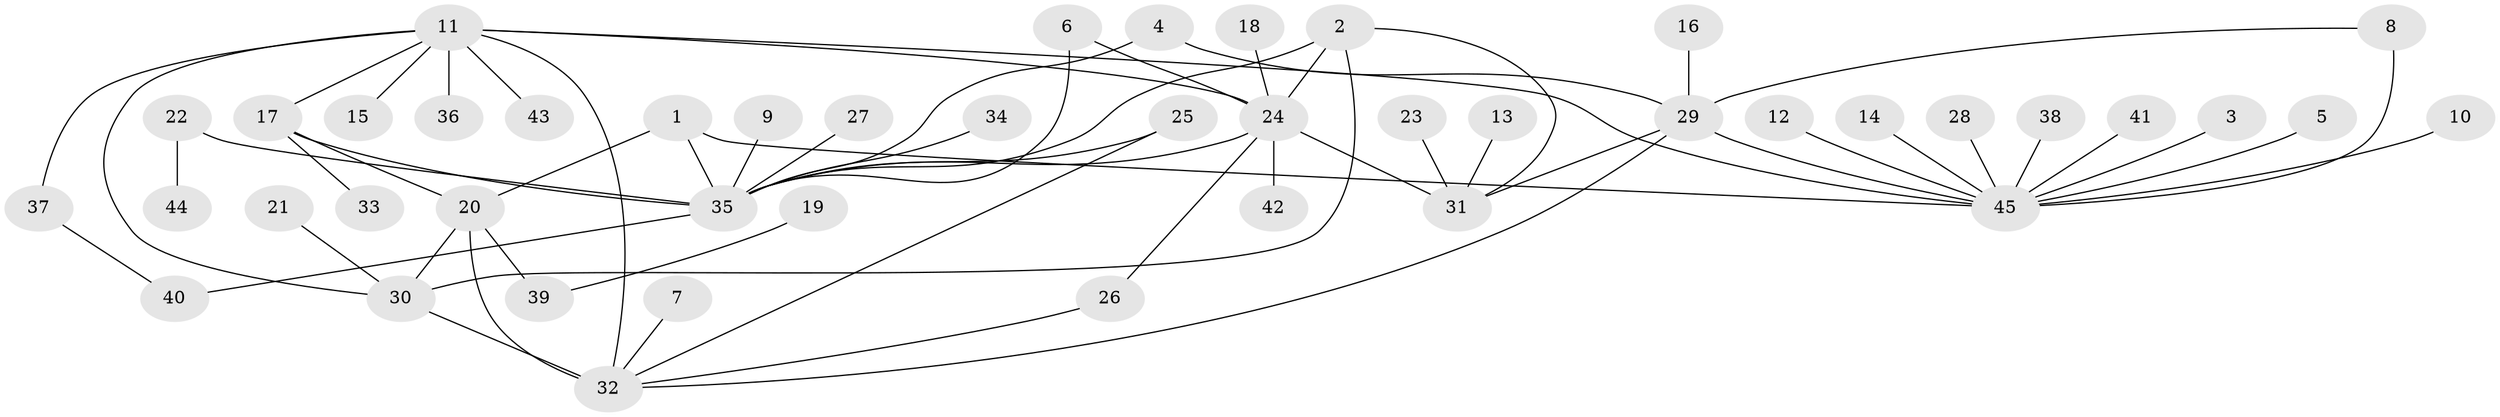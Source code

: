// original degree distribution, {5: 0.02247191011235955, 7: 0.011235955056179775, 6: 0.0449438202247191, 9: 0.033707865168539325, 8: 0.06741573033707865, 4: 0.056179775280898875, 3: 0.056179775280898875, 10: 0.011235955056179775, 2: 0.21348314606741572, 1: 0.48314606741573035}
// Generated by graph-tools (version 1.1) at 2025/50/03/09/25 03:50:28]
// undirected, 45 vertices, 61 edges
graph export_dot {
graph [start="1"]
  node [color=gray90,style=filled];
  1;
  2;
  3;
  4;
  5;
  6;
  7;
  8;
  9;
  10;
  11;
  12;
  13;
  14;
  15;
  16;
  17;
  18;
  19;
  20;
  21;
  22;
  23;
  24;
  25;
  26;
  27;
  28;
  29;
  30;
  31;
  32;
  33;
  34;
  35;
  36;
  37;
  38;
  39;
  40;
  41;
  42;
  43;
  44;
  45;
  1 -- 20 [weight=2.0];
  1 -- 35 [weight=3.0];
  1 -- 45 [weight=1.0];
  2 -- 24 [weight=2.0];
  2 -- 30 [weight=1.0];
  2 -- 31 [weight=1.0];
  2 -- 35 [weight=1.0];
  3 -- 45 [weight=1.0];
  4 -- 29 [weight=1.0];
  4 -- 35 [weight=1.0];
  5 -- 45 [weight=1.0];
  6 -- 24 [weight=1.0];
  6 -- 35 [weight=1.0];
  7 -- 32 [weight=1.0];
  8 -- 29 [weight=1.0];
  8 -- 45 [weight=2.0];
  9 -- 35 [weight=1.0];
  10 -- 45 [weight=1.0];
  11 -- 15 [weight=1.0];
  11 -- 17 [weight=3.0];
  11 -- 24 [weight=2.0];
  11 -- 30 [weight=1.0];
  11 -- 32 [weight=2.0];
  11 -- 36 [weight=1.0];
  11 -- 37 [weight=1.0];
  11 -- 43 [weight=1.0];
  11 -- 45 [weight=1.0];
  12 -- 45 [weight=1.0];
  13 -- 31 [weight=1.0];
  14 -- 45 [weight=1.0];
  16 -- 29 [weight=1.0];
  17 -- 20 [weight=1.0];
  17 -- 33 [weight=1.0];
  17 -- 35 [weight=2.0];
  18 -- 24 [weight=1.0];
  19 -- 39 [weight=1.0];
  20 -- 30 [weight=2.0];
  20 -- 32 [weight=2.0];
  20 -- 39 [weight=1.0];
  21 -- 30 [weight=1.0];
  22 -- 35 [weight=1.0];
  22 -- 44 [weight=1.0];
  23 -- 31 [weight=1.0];
  24 -- 26 [weight=1.0];
  24 -- 31 [weight=2.0];
  24 -- 35 [weight=1.0];
  24 -- 42 [weight=1.0];
  25 -- 32 [weight=1.0];
  25 -- 35 [weight=1.0];
  26 -- 32 [weight=1.0];
  27 -- 35 [weight=1.0];
  28 -- 45 [weight=1.0];
  29 -- 31 [weight=1.0];
  29 -- 32 [weight=1.0];
  29 -- 45 [weight=2.0];
  30 -- 32 [weight=1.0];
  34 -- 35 [weight=1.0];
  35 -- 40 [weight=1.0];
  37 -- 40 [weight=1.0];
  38 -- 45 [weight=1.0];
  41 -- 45 [weight=1.0];
}
